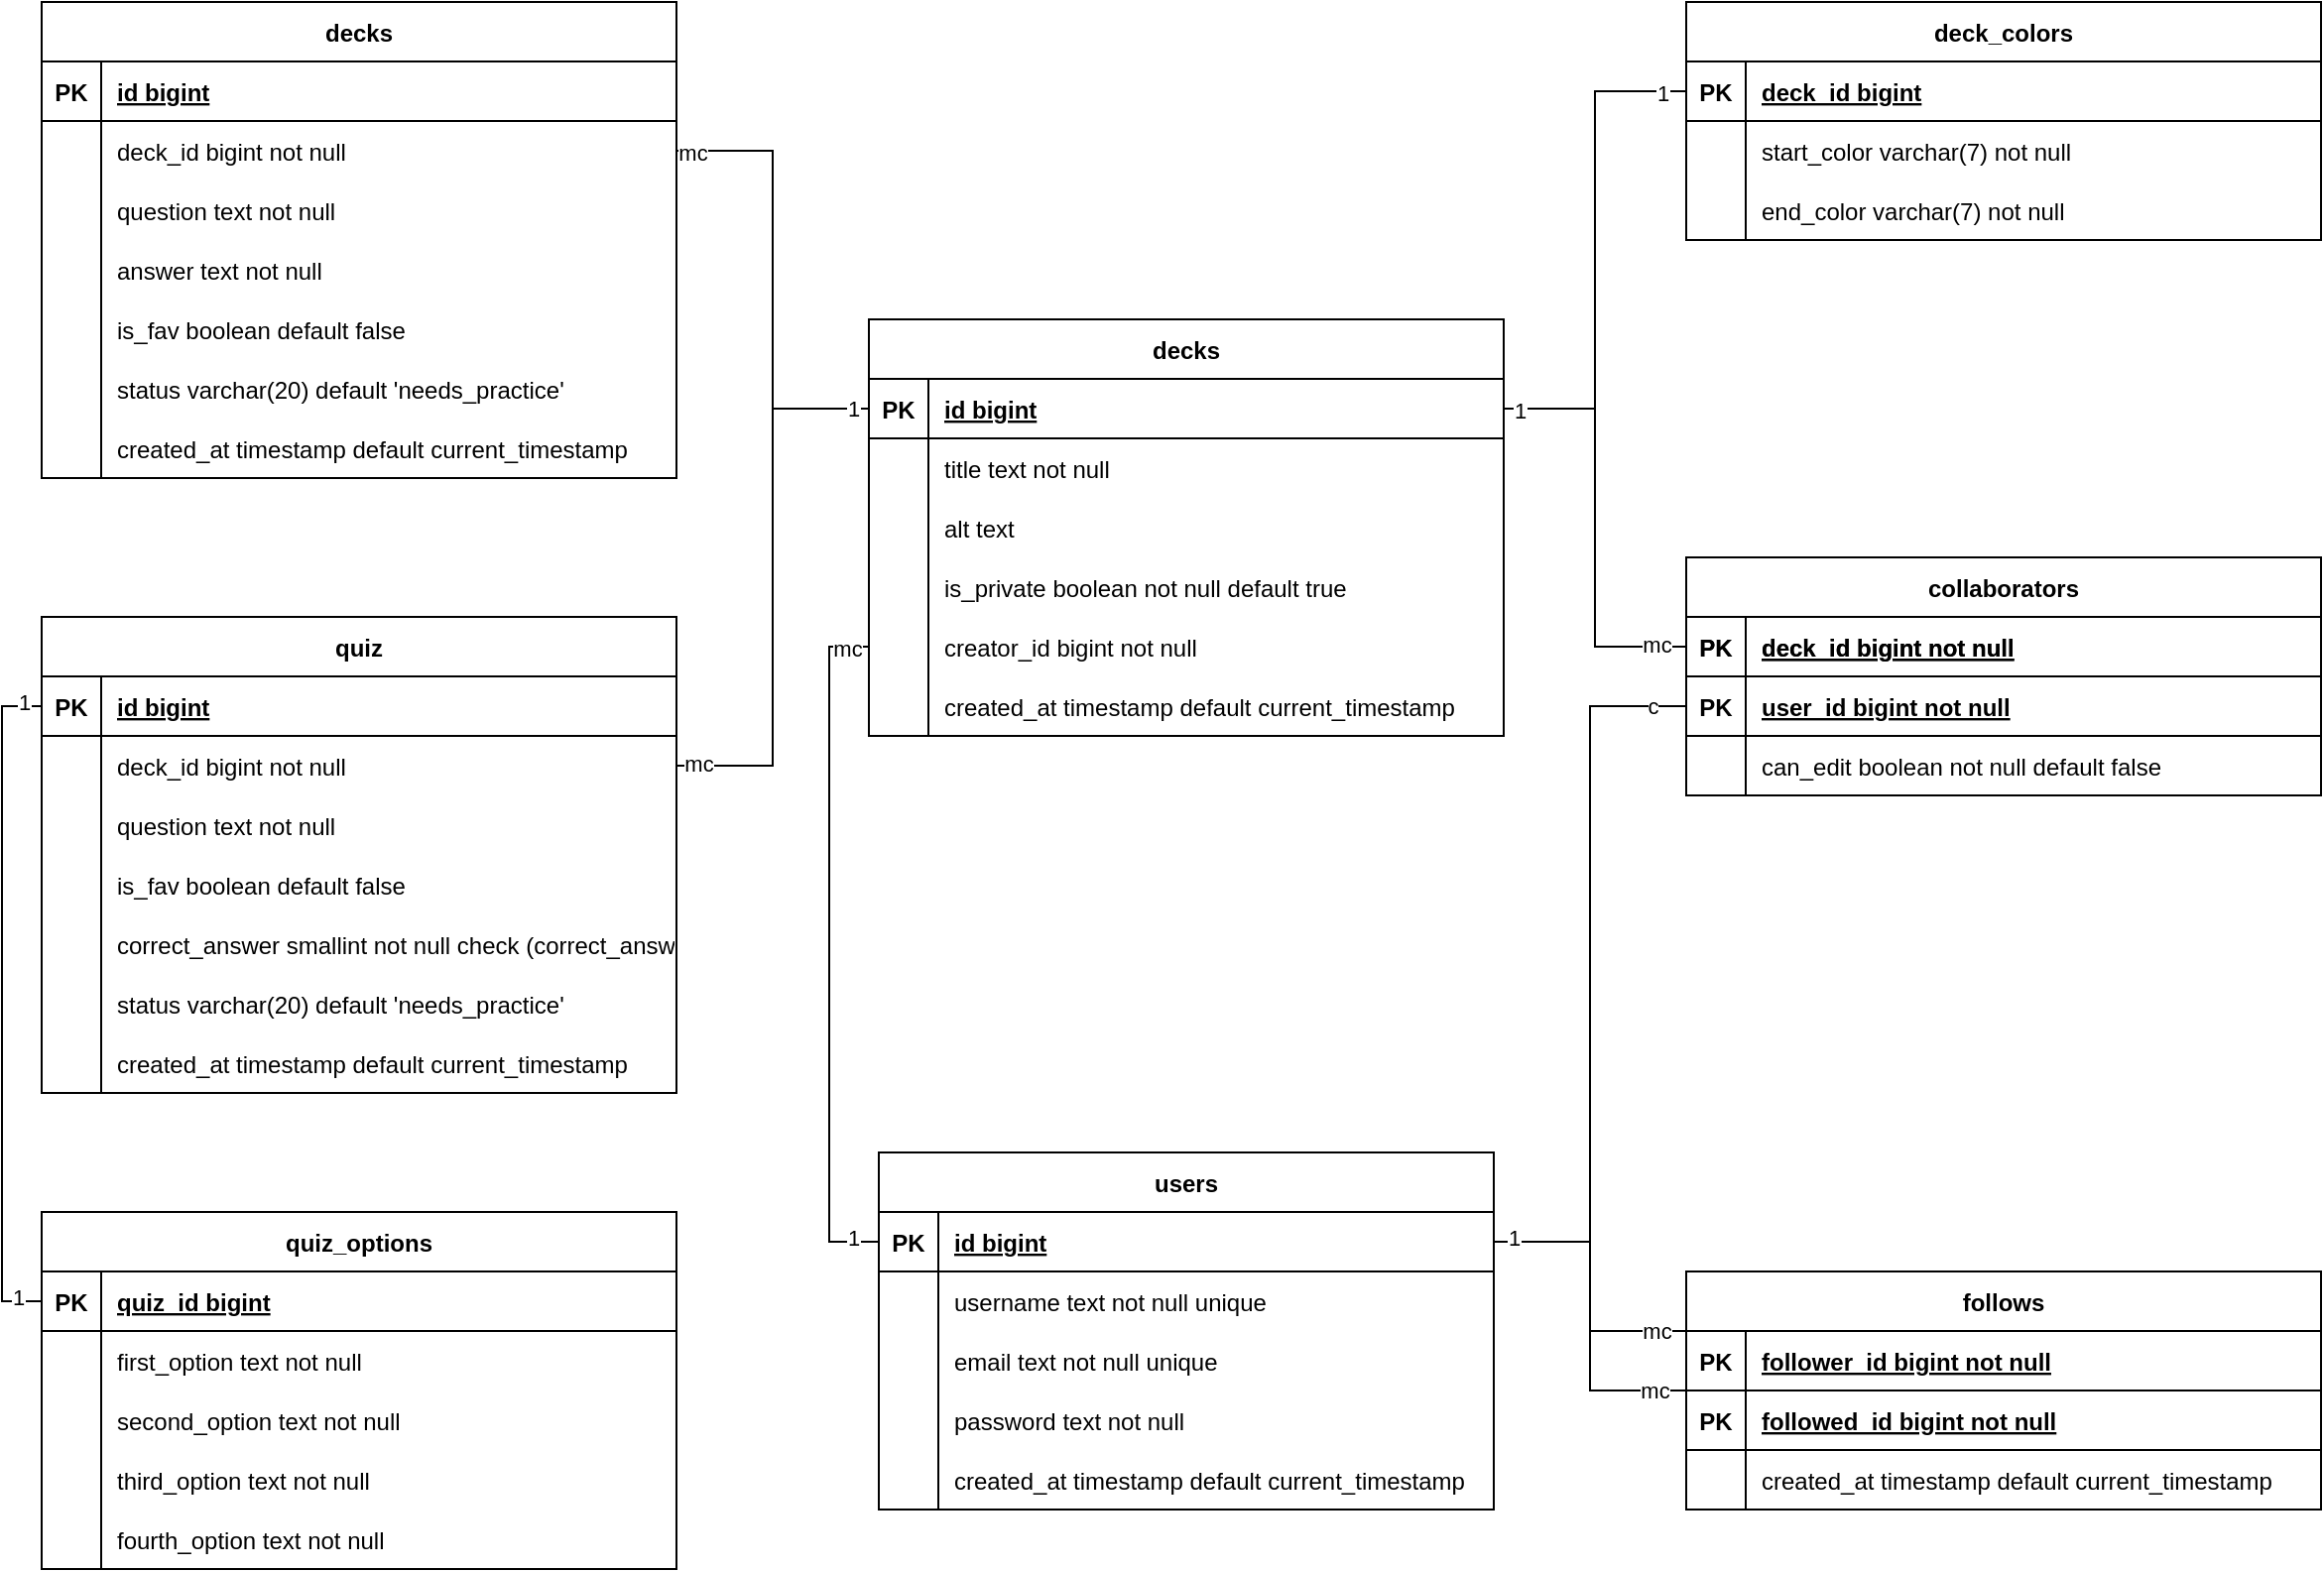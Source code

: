 <mxfile version="27.0.9">
  <diagram id="R2lEEEUBdFMjLlhIrx00" name="Page-1">
    <mxGraphModel dx="4135" dy="421" grid="1" gridSize="10" guides="1" tooltips="1" connect="1" arrows="1" fold="1" page="1" pageScale="1" pageWidth="1169" pageHeight="827" background="none" math="0" shadow="0" extFonts="Permanent Marker^https://fonts.googleapis.com/css?family=Permanent+Marker">
      <root>
        <mxCell id="0" />
        <mxCell id="1" parent="0" />
        <mxCell id="KKKdh-xYeHhf6SPMGLXm-202" value="users" style="shape=table;startSize=30;container=1;collapsible=1;childLayout=tableLayout;fixedRows=1;rowLines=0;fontStyle=1;align=center;resizeLast=1;" vertex="1" parent="1">
          <mxGeometry x="-3065" y="580" width="310" height="180" as="geometry" />
        </mxCell>
        <mxCell id="KKKdh-xYeHhf6SPMGLXm-203" value="" style="shape=tableRow;horizontal=0;startSize=0;swimlaneHead=0;swimlaneBody=0;fillColor=none;collapsible=0;dropTarget=0;points=[[0,0.5],[1,0.5]];portConstraint=eastwest;strokeColor=inherit;top=0;left=0;right=0;bottom=1;" vertex="1" parent="KKKdh-xYeHhf6SPMGLXm-202">
          <mxGeometry y="30" width="310" height="30" as="geometry" />
        </mxCell>
        <mxCell id="KKKdh-xYeHhf6SPMGLXm-204" value="PK" style="shape=partialRectangle;overflow=hidden;connectable=0;fillColor=none;strokeColor=inherit;top=0;left=0;bottom=0;right=0;fontStyle=1;" vertex="1" parent="KKKdh-xYeHhf6SPMGLXm-203">
          <mxGeometry width="30" height="30" as="geometry">
            <mxRectangle width="30" height="30" as="alternateBounds" />
          </mxGeometry>
        </mxCell>
        <mxCell id="KKKdh-xYeHhf6SPMGLXm-205" value="id bigint " style="shape=partialRectangle;overflow=hidden;connectable=0;fillColor=none;align=left;strokeColor=inherit;top=0;left=0;bottom=0;right=0;spacingLeft=6;fontStyle=5;" vertex="1" parent="KKKdh-xYeHhf6SPMGLXm-203">
          <mxGeometry x="30" width="280" height="30" as="geometry">
            <mxRectangle width="280" height="30" as="alternateBounds" />
          </mxGeometry>
        </mxCell>
        <mxCell id="KKKdh-xYeHhf6SPMGLXm-206" value="" style="shape=tableRow;horizontal=0;startSize=0;swimlaneHead=0;swimlaneBody=0;fillColor=none;collapsible=0;dropTarget=0;points=[[0,0.5],[1,0.5]];portConstraint=eastwest;strokeColor=inherit;top=0;left=0;right=0;bottom=0;" vertex="1" parent="KKKdh-xYeHhf6SPMGLXm-202">
          <mxGeometry y="60" width="310" height="30" as="geometry" />
        </mxCell>
        <mxCell id="KKKdh-xYeHhf6SPMGLXm-207" value="" style="shape=partialRectangle;overflow=hidden;connectable=0;fillColor=none;strokeColor=inherit;top=0;left=0;bottom=0;right=0;" vertex="1" parent="KKKdh-xYeHhf6SPMGLXm-206">
          <mxGeometry width="30" height="30" as="geometry">
            <mxRectangle width="30" height="30" as="alternateBounds" />
          </mxGeometry>
        </mxCell>
        <mxCell id="KKKdh-xYeHhf6SPMGLXm-208" value="username text not null unique" style="shape=partialRectangle;overflow=hidden;connectable=0;fillColor=none;align=left;strokeColor=inherit;top=0;left=0;bottom=0;right=0;spacingLeft=6;" vertex="1" parent="KKKdh-xYeHhf6SPMGLXm-206">
          <mxGeometry x="30" width="280" height="30" as="geometry">
            <mxRectangle width="280" height="30" as="alternateBounds" />
          </mxGeometry>
        </mxCell>
        <mxCell id="KKKdh-xYeHhf6SPMGLXm-209" value="" style="shape=tableRow;horizontal=0;startSize=0;swimlaneHead=0;swimlaneBody=0;fillColor=none;collapsible=0;dropTarget=0;points=[[0,0.5],[1,0.5]];portConstraint=eastwest;strokeColor=inherit;top=0;left=0;right=0;bottom=0;" vertex="1" parent="KKKdh-xYeHhf6SPMGLXm-202">
          <mxGeometry y="90" width="310" height="30" as="geometry" />
        </mxCell>
        <mxCell id="KKKdh-xYeHhf6SPMGLXm-210" value="" style="shape=partialRectangle;overflow=hidden;connectable=0;fillColor=none;strokeColor=inherit;top=0;left=0;bottom=0;right=0;" vertex="1" parent="KKKdh-xYeHhf6SPMGLXm-209">
          <mxGeometry width="30" height="30" as="geometry">
            <mxRectangle width="30" height="30" as="alternateBounds" />
          </mxGeometry>
        </mxCell>
        <mxCell id="KKKdh-xYeHhf6SPMGLXm-211" value="email text not null unique" style="shape=partialRectangle;overflow=hidden;connectable=0;fillColor=none;align=left;strokeColor=inherit;top=0;left=0;bottom=0;right=0;spacingLeft=6;" vertex="1" parent="KKKdh-xYeHhf6SPMGLXm-209">
          <mxGeometry x="30" width="280" height="30" as="geometry">
            <mxRectangle width="280" height="30" as="alternateBounds" />
          </mxGeometry>
        </mxCell>
        <mxCell id="KKKdh-xYeHhf6SPMGLXm-212" value="" style="shape=tableRow;horizontal=0;startSize=0;swimlaneHead=0;swimlaneBody=0;fillColor=none;collapsible=0;dropTarget=0;points=[[0,0.5],[1,0.5]];portConstraint=eastwest;strokeColor=inherit;top=0;left=0;right=0;bottom=0;" vertex="1" parent="KKKdh-xYeHhf6SPMGLXm-202">
          <mxGeometry y="120" width="310" height="30" as="geometry" />
        </mxCell>
        <mxCell id="KKKdh-xYeHhf6SPMGLXm-213" value="" style="shape=partialRectangle;overflow=hidden;connectable=0;fillColor=none;strokeColor=inherit;top=0;left=0;bottom=0;right=0;" vertex="1" parent="KKKdh-xYeHhf6SPMGLXm-212">
          <mxGeometry width="30" height="30" as="geometry">
            <mxRectangle width="30" height="30" as="alternateBounds" />
          </mxGeometry>
        </mxCell>
        <mxCell id="KKKdh-xYeHhf6SPMGLXm-214" value="password text not null" style="shape=partialRectangle;overflow=hidden;connectable=0;fillColor=none;align=left;strokeColor=inherit;top=0;left=0;bottom=0;right=0;spacingLeft=6;" vertex="1" parent="KKKdh-xYeHhf6SPMGLXm-212">
          <mxGeometry x="30" width="280" height="30" as="geometry">
            <mxRectangle width="280" height="30" as="alternateBounds" />
          </mxGeometry>
        </mxCell>
        <mxCell id="KKKdh-xYeHhf6SPMGLXm-215" value="" style="shape=tableRow;horizontal=0;startSize=0;swimlaneHead=0;swimlaneBody=0;fillColor=none;collapsible=0;dropTarget=0;points=[[0,0.5],[1,0.5]];portConstraint=eastwest;strokeColor=inherit;top=0;left=0;right=0;bottom=0;" vertex="1" parent="KKKdh-xYeHhf6SPMGLXm-202">
          <mxGeometry y="150" width="310" height="30" as="geometry" />
        </mxCell>
        <mxCell id="KKKdh-xYeHhf6SPMGLXm-216" value="" style="shape=partialRectangle;overflow=hidden;connectable=0;fillColor=none;strokeColor=inherit;top=0;left=0;bottom=0;right=0;" vertex="1" parent="KKKdh-xYeHhf6SPMGLXm-215">
          <mxGeometry width="30" height="30" as="geometry">
            <mxRectangle width="30" height="30" as="alternateBounds" />
          </mxGeometry>
        </mxCell>
        <mxCell id="KKKdh-xYeHhf6SPMGLXm-217" value="created_at timestamp default current_timestamp" style="shape=partialRectangle;overflow=hidden;connectable=0;fillColor=none;align=left;strokeColor=inherit;top=0;left=0;bottom=0;right=0;spacingLeft=6;" vertex="1" parent="KKKdh-xYeHhf6SPMGLXm-215">
          <mxGeometry x="30" width="280" height="30" as="geometry">
            <mxRectangle width="280" height="30" as="alternateBounds" />
          </mxGeometry>
        </mxCell>
        <mxCell id="KKKdh-xYeHhf6SPMGLXm-410" style="edgeStyle=orthogonalEdgeStyle;rounded=0;orthogonalLoop=1;jettySize=auto;html=1;exitX=0;exitY=0.25;exitDx=0;exitDy=0;entryX=1;entryY=0.5;entryDx=0;entryDy=0;endArrow=none;startFill=0;" edge="1" parent="1" source="KKKdh-xYeHhf6SPMGLXm-218" target="KKKdh-xYeHhf6SPMGLXm-203">
          <mxGeometry relative="1" as="geometry" />
        </mxCell>
        <mxCell id="KKKdh-xYeHhf6SPMGLXm-419" value="mc" style="edgeLabel;html=1;align=center;verticalAlign=middle;resizable=0;points=[];" vertex="1" connectable="0" parent="KKKdh-xYeHhf6SPMGLXm-410">
          <mxGeometry x="-0.781" relative="1" as="geometry">
            <mxPoint as="offset" />
          </mxGeometry>
        </mxCell>
        <mxCell id="KKKdh-xYeHhf6SPMGLXm-411" style="edgeStyle=orthogonalEdgeStyle;rounded=0;orthogonalLoop=1;jettySize=auto;html=1;exitX=0;exitY=0.5;exitDx=0;exitDy=0;entryX=1;entryY=0.5;entryDx=0;entryDy=0;endArrow=none;startFill=0;" edge="1" parent="1" source="KKKdh-xYeHhf6SPMGLXm-218" target="KKKdh-xYeHhf6SPMGLXm-203">
          <mxGeometry relative="1" as="geometry" />
        </mxCell>
        <mxCell id="KKKdh-xYeHhf6SPMGLXm-420" value="mc" style="edgeLabel;html=1;align=center;verticalAlign=middle;resizable=0;points=[];" vertex="1" connectable="0" parent="KKKdh-xYeHhf6SPMGLXm-411">
          <mxGeometry x="-0.807" relative="1" as="geometry">
            <mxPoint as="offset" />
          </mxGeometry>
        </mxCell>
        <mxCell id="KKKdh-xYeHhf6SPMGLXm-218" value="follows" style="shape=table;startSize=30;container=1;collapsible=1;childLayout=tableLayout;fixedRows=1;rowLines=0;fontStyle=1;align=center;resizeLast=1;" vertex="1" parent="1">
          <mxGeometry x="-2658" y="640" width="320" height="120" as="geometry" />
        </mxCell>
        <mxCell id="KKKdh-xYeHhf6SPMGLXm-219" value="" style="shape=tableRow;horizontal=0;startSize=0;swimlaneHead=0;swimlaneBody=0;fillColor=none;collapsible=0;dropTarget=0;points=[[0,0.5],[1,0.5]];portConstraint=eastwest;strokeColor=inherit;top=0;left=0;right=0;bottom=0;" vertex="1" parent="KKKdh-xYeHhf6SPMGLXm-218">
          <mxGeometry y="30" width="320" height="30" as="geometry" />
        </mxCell>
        <mxCell id="KKKdh-xYeHhf6SPMGLXm-220" value="" style="shape=partialRectangle;overflow=hidden;connectable=0;fillColor=none;strokeColor=inherit;top=0;left=0;bottom=0;right=0;" vertex="1" parent="KKKdh-xYeHhf6SPMGLXm-219">
          <mxGeometry width="30" height="30" as="geometry">
            <mxRectangle width="30" height="30" as="alternateBounds" />
          </mxGeometry>
        </mxCell>
        <mxCell id="KKKdh-xYeHhf6SPMGLXm-221" value="" style="shape=partialRectangle;overflow=hidden;connectable=0;fillColor=none;align=left;strokeColor=inherit;top=0;left=0;bottom=0;right=0;spacingLeft=6;" vertex="1" parent="KKKdh-xYeHhf6SPMGLXm-219">
          <mxGeometry x="30" width="290" height="30" as="geometry">
            <mxRectangle width="290" height="30" as="alternateBounds" />
          </mxGeometry>
        </mxCell>
        <mxCell id="KKKdh-xYeHhf6SPMGLXm-222" value="" style="shape=tableRow;horizontal=0;startSize=0;swimlaneHead=0;swimlaneBody=0;fillColor=none;collapsible=0;dropTarget=0;points=[[0,0.5],[1,0.5]];portConstraint=eastwest;strokeColor=inherit;top=0;left=0;right=0;bottom=0;" vertex="1" parent="KKKdh-xYeHhf6SPMGLXm-218">
          <mxGeometry y="60" width="320" height="30" as="geometry" />
        </mxCell>
        <mxCell id="KKKdh-xYeHhf6SPMGLXm-223" value="" style="shape=partialRectangle;overflow=hidden;connectable=0;fillColor=none;strokeColor=inherit;top=0;left=0;bottom=0;right=0;" vertex="1" parent="KKKdh-xYeHhf6SPMGLXm-222">
          <mxGeometry width="30" height="30" as="geometry">
            <mxRectangle width="30" height="30" as="alternateBounds" />
          </mxGeometry>
        </mxCell>
        <mxCell id="KKKdh-xYeHhf6SPMGLXm-224" value="" style="shape=partialRectangle;overflow=hidden;connectable=0;fillColor=none;align=left;strokeColor=inherit;top=0;left=0;bottom=0;right=0;spacingLeft=6;" vertex="1" parent="KKKdh-xYeHhf6SPMGLXm-222">
          <mxGeometry x="30" width="290" height="30" as="geometry">
            <mxRectangle width="290" height="30" as="alternateBounds" />
          </mxGeometry>
        </mxCell>
        <mxCell id="KKKdh-xYeHhf6SPMGLXm-225" value="" style="shape=tableRow;horizontal=0;startSize=0;swimlaneHead=0;swimlaneBody=0;fillColor=none;collapsible=0;dropTarget=0;points=[[0,0.5],[1,0.5]];portConstraint=eastwest;strokeColor=inherit;top=0;left=0;right=0;bottom=0;" vertex="1" parent="KKKdh-xYeHhf6SPMGLXm-218">
          <mxGeometry y="90" width="320" height="30" as="geometry" />
        </mxCell>
        <mxCell id="KKKdh-xYeHhf6SPMGLXm-226" value="" style="shape=partialRectangle;overflow=hidden;connectable=0;fillColor=none;strokeColor=inherit;top=0;left=0;bottom=0;right=0;" vertex="1" parent="KKKdh-xYeHhf6SPMGLXm-225">
          <mxGeometry width="30" height="30" as="geometry">
            <mxRectangle width="30" height="30" as="alternateBounds" />
          </mxGeometry>
        </mxCell>
        <mxCell id="KKKdh-xYeHhf6SPMGLXm-227" value="created_at timestamp default current_timestamp" style="shape=partialRectangle;overflow=hidden;connectable=0;fillColor=none;align=left;strokeColor=inherit;top=0;left=0;bottom=0;right=0;spacingLeft=6;" vertex="1" parent="KKKdh-xYeHhf6SPMGLXm-225">
          <mxGeometry x="30" width="290" height="30" as="geometry">
            <mxRectangle width="290" height="30" as="alternateBounds" />
          </mxGeometry>
        </mxCell>
        <mxCell id="KKKdh-xYeHhf6SPMGLXm-234" value="decks" style="shape=table;startSize=30;container=1;collapsible=1;childLayout=tableLayout;fixedRows=1;rowLines=0;fontStyle=1;align=center;resizeLast=1;" vertex="1" parent="1">
          <mxGeometry x="-3070" y="160" width="320" height="210" as="geometry" />
        </mxCell>
        <mxCell id="KKKdh-xYeHhf6SPMGLXm-235" value="" style="shape=tableRow;horizontal=0;startSize=0;swimlaneHead=0;swimlaneBody=0;fillColor=none;collapsible=0;dropTarget=0;points=[[0,0.5],[1,0.5]];portConstraint=eastwest;strokeColor=inherit;top=0;left=0;right=0;bottom=1;" vertex="1" parent="KKKdh-xYeHhf6SPMGLXm-234">
          <mxGeometry y="30" width="320" height="30" as="geometry" />
        </mxCell>
        <mxCell id="KKKdh-xYeHhf6SPMGLXm-236" value="PK" style="shape=partialRectangle;overflow=hidden;connectable=0;fillColor=none;strokeColor=inherit;top=0;left=0;bottom=0;right=0;fontStyle=1;" vertex="1" parent="KKKdh-xYeHhf6SPMGLXm-235">
          <mxGeometry width="30" height="30" as="geometry">
            <mxRectangle width="30" height="30" as="alternateBounds" />
          </mxGeometry>
        </mxCell>
        <mxCell id="KKKdh-xYeHhf6SPMGLXm-237" value="id bigint " style="shape=partialRectangle;overflow=hidden;connectable=0;fillColor=none;align=left;strokeColor=inherit;top=0;left=0;bottom=0;right=0;spacingLeft=6;fontStyle=5;" vertex="1" parent="KKKdh-xYeHhf6SPMGLXm-235">
          <mxGeometry x="30" width="290" height="30" as="geometry">
            <mxRectangle width="290" height="30" as="alternateBounds" />
          </mxGeometry>
        </mxCell>
        <mxCell id="KKKdh-xYeHhf6SPMGLXm-238" value="" style="shape=tableRow;horizontal=0;startSize=0;swimlaneHead=0;swimlaneBody=0;fillColor=none;collapsible=0;dropTarget=0;points=[[0,0.5],[1,0.5]];portConstraint=eastwest;strokeColor=inherit;top=0;left=0;right=0;bottom=0;" vertex="1" parent="KKKdh-xYeHhf6SPMGLXm-234">
          <mxGeometry y="60" width="320" height="30" as="geometry" />
        </mxCell>
        <mxCell id="KKKdh-xYeHhf6SPMGLXm-239" value="" style="shape=partialRectangle;overflow=hidden;connectable=0;fillColor=none;strokeColor=inherit;top=0;left=0;bottom=0;right=0;" vertex="1" parent="KKKdh-xYeHhf6SPMGLXm-238">
          <mxGeometry width="30" height="30" as="geometry">
            <mxRectangle width="30" height="30" as="alternateBounds" />
          </mxGeometry>
        </mxCell>
        <mxCell id="KKKdh-xYeHhf6SPMGLXm-240" value="title text not null" style="shape=partialRectangle;overflow=hidden;connectable=0;fillColor=none;align=left;strokeColor=inherit;top=0;left=0;bottom=0;right=0;spacingLeft=6;" vertex="1" parent="KKKdh-xYeHhf6SPMGLXm-238">
          <mxGeometry x="30" width="290" height="30" as="geometry">
            <mxRectangle width="290" height="30" as="alternateBounds" />
          </mxGeometry>
        </mxCell>
        <mxCell id="KKKdh-xYeHhf6SPMGLXm-241" value="" style="shape=tableRow;horizontal=0;startSize=0;swimlaneHead=0;swimlaneBody=0;fillColor=none;collapsible=0;dropTarget=0;points=[[0,0.5],[1,0.5]];portConstraint=eastwest;strokeColor=inherit;top=0;left=0;right=0;bottom=0;" vertex="1" parent="KKKdh-xYeHhf6SPMGLXm-234">
          <mxGeometry y="90" width="320" height="30" as="geometry" />
        </mxCell>
        <mxCell id="KKKdh-xYeHhf6SPMGLXm-242" value="" style="shape=partialRectangle;overflow=hidden;connectable=0;fillColor=none;strokeColor=inherit;top=0;left=0;bottom=0;right=0;" vertex="1" parent="KKKdh-xYeHhf6SPMGLXm-241">
          <mxGeometry width="30" height="30" as="geometry">
            <mxRectangle width="30" height="30" as="alternateBounds" />
          </mxGeometry>
        </mxCell>
        <mxCell id="KKKdh-xYeHhf6SPMGLXm-243" value="alt text" style="shape=partialRectangle;overflow=hidden;connectable=0;fillColor=none;align=left;strokeColor=inherit;top=0;left=0;bottom=0;right=0;spacingLeft=6;" vertex="1" parent="KKKdh-xYeHhf6SPMGLXm-241">
          <mxGeometry x="30" width="290" height="30" as="geometry">
            <mxRectangle width="290" height="30" as="alternateBounds" />
          </mxGeometry>
        </mxCell>
        <mxCell id="KKKdh-xYeHhf6SPMGLXm-247" value="" style="shape=tableRow;horizontal=0;startSize=0;swimlaneHead=0;swimlaneBody=0;fillColor=none;collapsible=0;dropTarget=0;points=[[0,0.5],[1,0.5]];portConstraint=eastwest;strokeColor=inherit;top=0;left=0;right=0;bottom=0;" vertex="1" parent="KKKdh-xYeHhf6SPMGLXm-234">
          <mxGeometry y="120" width="320" height="30" as="geometry" />
        </mxCell>
        <mxCell id="KKKdh-xYeHhf6SPMGLXm-248" value="" style="shape=partialRectangle;overflow=hidden;connectable=0;fillColor=none;strokeColor=inherit;top=0;left=0;bottom=0;right=0;" vertex="1" parent="KKKdh-xYeHhf6SPMGLXm-247">
          <mxGeometry width="30" height="30" as="geometry">
            <mxRectangle width="30" height="30" as="alternateBounds" />
          </mxGeometry>
        </mxCell>
        <mxCell id="KKKdh-xYeHhf6SPMGLXm-249" value="is_private boolean not null default true" style="shape=partialRectangle;overflow=hidden;connectable=0;fillColor=none;align=left;strokeColor=inherit;top=0;left=0;bottom=0;right=0;spacingLeft=6;" vertex="1" parent="KKKdh-xYeHhf6SPMGLXm-247">
          <mxGeometry x="30" width="290" height="30" as="geometry">
            <mxRectangle width="290" height="30" as="alternateBounds" />
          </mxGeometry>
        </mxCell>
        <mxCell id="KKKdh-xYeHhf6SPMGLXm-250" value="" style="shape=tableRow;horizontal=0;startSize=0;swimlaneHead=0;swimlaneBody=0;fillColor=none;collapsible=0;dropTarget=0;points=[[0,0.5],[1,0.5]];portConstraint=eastwest;strokeColor=inherit;top=0;left=0;right=0;bottom=0;" vertex="1" parent="KKKdh-xYeHhf6SPMGLXm-234">
          <mxGeometry y="150" width="320" height="30" as="geometry" />
        </mxCell>
        <mxCell id="KKKdh-xYeHhf6SPMGLXm-251" value="" style="shape=partialRectangle;overflow=hidden;connectable=0;fillColor=none;strokeColor=inherit;top=0;left=0;bottom=0;right=0;" vertex="1" parent="KKKdh-xYeHhf6SPMGLXm-250">
          <mxGeometry width="30" height="30" as="geometry">
            <mxRectangle width="30" height="30" as="alternateBounds" />
          </mxGeometry>
        </mxCell>
        <mxCell id="KKKdh-xYeHhf6SPMGLXm-252" value="creator_id bigint not null" style="shape=partialRectangle;overflow=hidden;connectable=0;fillColor=none;align=left;strokeColor=inherit;top=0;left=0;bottom=0;right=0;spacingLeft=6;" vertex="1" parent="KKKdh-xYeHhf6SPMGLXm-250">
          <mxGeometry x="30" width="290" height="30" as="geometry">
            <mxRectangle width="290" height="30" as="alternateBounds" />
          </mxGeometry>
        </mxCell>
        <mxCell id="KKKdh-xYeHhf6SPMGLXm-253" value="" style="shape=tableRow;horizontal=0;startSize=0;swimlaneHead=0;swimlaneBody=0;fillColor=none;collapsible=0;dropTarget=0;points=[[0,0.5],[1,0.5]];portConstraint=eastwest;strokeColor=inherit;top=0;left=0;right=0;bottom=0;" vertex="1" parent="KKKdh-xYeHhf6SPMGLXm-234">
          <mxGeometry y="180" width="320" height="30" as="geometry" />
        </mxCell>
        <mxCell id="KKKdh-xYeHhf6SPMGLXm-254" value="" style="shape=partialRectangle;overflow=hidden;connectable=0;fillColor=none;strokeColor=inherit;top=0;left=0;bottom=0;right=0;" vertex="1" parent="KKKdh-xYeHhf6SPMGLXm-253">
          <mxGeometry width="30" height="30" as="geometry">
            <mxRectangle width="30" height="30" as="alternateBounds" />
          </mxGeometry>
        </mxCell>
        <mxCell id="KKKdh-xYeHhf6SPMGLXm-255" value="created_at timestamp default current_timestamp" style="shape=partialRectangle;overflow=hidden;connectable=0;fillColor=none;align=left;strokeColor=inherit;top=0;left=0;bottom=0;right=0;spacingLeft=6;" vertex="1" parent="KKKdh-xYeHhf6SPMGLXm-253">
          <mxGeometry x="30" width="290" height="30" as="geometry">
            <mxRectangle width="290" height="30" as="alternateBounds" />
          </mxGeometry>
        </mxCell>
        <mxCell id="KKKdh-xYeHhf6SPMGLXm-259" value="collaborators" style="shape=table;startSize=30;container=1;collapsible=1;childLayout=tableLayout;fixedRows=1;rowLines=0;fontStyle=1;align=center;resizeLast=1;" vertex="1" parent="1">
          <mxGeometry x="-2658" y="280" width="320" height="120" as="geometry" />
        </mxCell>
        <mxCell id="KKKdh-xYeHhf6SPMGLXm-260" value="" style="shape=tableRow;horizontal=0;startSize=0;swimlaneHead=0;swimlaneBody=0;fillColor=none;collapsible=0;dropTarget=0;points=[[0,0.5],[1,0.5]];portConstraint=eastwest;strokeColor=inherit;top=0;left=0;right=0;bottom=1;" vertex="1" parent="KKKdh-xYeHhf6SPMGLXm-259">
          <mxGeometry y="30" width="320" height="30" as="geometry" />
        </mxCell>
        <mxCell id="KKKdh-xYeHhf6SPMGLXm-261" value="PK" style="shape=partialRectangle;overflow=hidden;connectable=0;fillColor=none;strokeColor=inherit;top=0;left=0;bottom=0;right=0;fontStyle=1;" vertex="1" parent="KKKdh-xYeHhf6SPMGLXm-260">
          <mxGeometry width="30" height="30" as="geometry">
            <mxRectangle width="30" height="30" as="alternateBounds" />
          </mxGeometry>
        </mxCell>
        <mxCell id="KKKdh-xYeHhf6SPMGLXm-262" value="deck_id bigint not null" style="shape=partialRectangle;overflow=hidden;connectable=0;fillColor=none;align=left;strokeColor=inherit;top=0;left=0;bottom=0;right=0;spacingLeft=6;fontStyle=5;" vertex="1" parent="KKKdh-xYeHhf6SPMGLXm-260">
          <mxGeometry x="30" width="290" height="30" as="geometry">
            <mxRectangle width="290" height="30" as="alternateBounds" />
          </mxGeometry>
        </mxCell>
        <mxCell id="KKKdh-xYeHhf6SPMGLXm-263" value="" style="shape=tableRow;horizontal=0;startSize=0;swimlaneHead=0;swimlaneBody=0;fillColor=none;collapsible=0;dropTarget=0;points=[[0,0.5],[1,0.5]];portConstraint=eastwest;strokeColor=inherit;top=0;left=0;right=0;bottom=0;" vertex="1" parent="KKKdh-xYeHhf6SPMGLXm-259">
          <mxGeometry y="60" width="320" height="30" as="geometry" />
        </mxCell>
        <mxCell id="KKKdh-xYeHhf6SPMGLXm-264" value="" style="shape=partialRectangle;overflow=hidden;connectable=0;fillColor=none;strokeColor=inherit;top=0;left=0;bottom=0;right=0;" vertex="1" parent="KKKdh-xYeHhf6SPMGLXm-263">
          <mxGeometry width="30" height="30" as="geometry">
            <mxRectangle width="30" height="30" as="alternateBounds" />
          </mxGeometry>
        </mxCell>
        <mxCell id="KKKdh-xYeHhf6SPMGLXm-265" value="" style="shape=partialRectangle;overflow=hidden;connectable=0;fillColor=none;align=left;strokeColor=inherit;top=0;left=0;bottom=0;right=0;spacingLeft=6;" vertex="1" parent="KKKdh-xYeHhf6SPMGLXm-263">
          <mxGeometry x="30" width="290" height="30" as="geometry">
            <mxRectangle width="290" height="30" as="alternateBounds" />
          </mxGeometry>
        </mxCell>
        <mxCell id="KKKdh-xYeHhf6SPMGLXm-266" value="" style="shape=tableRow;horizontal=0;startSize=0;swimlaneHead=0;swimlaneBody=0;fillColor=none;collapsible=0;dropTarget=0;points=[[0,0.5],[1,0.5]];portConstraint=eastwest;strokeColor=inherit;top=0;left=0;right=0;bottom=0;" vertex="1" parent="KKKdh-xYeHhf6SPMGLXm-259">
          <mxGeometry y="90" width="320" height="30" as="geometry" />
        </mxCell>
        <mxCell id="KKKdh-xYeHhf6SPMGLXm-267" value="" style="shape=partialRectangle;overflow=hidden;connectable=0;fillColor=none;strokeColor=inherit;top=0;left=0;bottom=0;right=0;" vertex="1" parent="KKKdh-xYeHhf6SPMGLXm-266">
          <mxGeometry width="30" height="30" as="geometry">
            <mxRectangle width="30" height="30" as="alternateBounds" />
          </mxGeometry>
        </mxCell>
        <mxCell id="KKKdh-xYeHhf6SPMGLXm-268" value="can_edit boolean not null default false" style="shape=partialRectangle;overflow=hidden;connectable=0;fillColor=none;align=left;strokeColor=inherit;top=0;left=0;bottom=0;right=0;spacingLeft=6;" vertex="1" parent="KKKdh-xYeHhf6SPMGLXm-266">
          <mxGeometry x="30" width="290" height="30" as="geometry">
            <mxRectangle width="290" height="30" as="alternateBounds" />
          </mxGeometry>
        </mxCell>
        <mxCell id="KKKdh-xYeHhf6SPMGLXm-275" value="deck_colors" style="shape=table;startSize=30;container=1;collapsible=1;childLayout=tableLayout;fixedRows=1;rowLines=0;fontStyle=1;align=center;resizeLast=1;" vertex="1" parent="1">
          <mxGeometry x="-2658" width="320" height="120" as="geometry" />
        </mxCell>
        <mxCell id="KKKdh-xYeHhf6SPMGLXm-276" value="" style="shape=tableRow;horizontal=0;startSize=0;swimlaneHead=0;swimlaneBody=0;fillColor=none;collapsible=0;dropTarget=0;points=[[0,0.5],[1,0.5]];portConstraint=eastwest;strokeColor=inherit;top=0;left=0;right=0;bottom=1;" vertex="1" parent="KKKdh-xYeHhf6SPMGLXm-275">
          <mxGeometry y="30" width="320" height="30" as="geometry" />
        </mxCell>
        <mxCell id="KKKdh-xYeHhf6SPMGLXm-277" value="PK" style="shape=partialRectangle;overflow=hidden;connectable=0;fillColor=none;strokeColor=inherit;top=0;left=0;bottom=0;right=0;fontStyle=1;" vertex="1" parent="KKKdh-xYeHhf6SPMGLXm-276">
          <mxGeometry width="30" height="30" as="geometry">
            <mxRectangle width="30" height="30" as="alternateBounds" />
          </mxGeometry>
        </mxCell>
        <mxCell id="KKKdh-xYeHhf6SPMGLXm-278" value="deck_id bigint " style="shape=partialRectangle;overflow=hidden;connectable=0;fillColor=none;align=left;strokeColor=inherit;top=0;left=0;bottom=0;right=0;spacingLeft=6;fontStyle=5;" vertex="1" parent="KKKdh-xYeHhf6SPMGLXm-276">
          <mxGeometry x="30" width="290" height="30" as="geometry">
            <mxRectangle width="290" height="30" as="alternateBounds" />
          </mxGeometry>
        </mxCell>
        <mxCell id="KKKdh-xYeHhf6SPMGLXm-279" value="" style="shape=tableRow;horizontal=0;startSize=0;swimlaneHead=0;swimlaneBody=0;fillColor=none;collapsible=0;dropTarget=0;points=[[0,0.5],[1,0.5]];portConstraint=eastwest;strokeColor=inherit;top=0;left=0;right=0;bottom=0;" vertex="1" parent="KKKdh-xYeHhf6SPMGLXm-275">
          <mxGeometry y="60" width="320" height="30" as="geometry" />
        </mxCell>
        <mxCell id="KKKdh-xYeHhf6SPMGLXm-280" value="" style="shape=partialRectangle;overflow=hidden;connectable=0;fillColor=none;strokeColor=inherit;top=0;left=0;bottom=0;right=0;" vertex="1" parent="KKKdh-xYeHhf6SPMGLXm-279">
          <mxGeometry width="30" height="30" as="geometry">
            <mxRectangle width="30" height="30" as="alternateBounds" />
          </mxGeometry>
        </mxCell>
        <mxCell id="KKKdh-xYeHhf6SPMGLXm-281" value="start_color varchar(7) not null" style="shape=partialRectangle;overflow=hidden;connectable=0;fillColor=none;align=left;strokeColor=inherit;top=0;left=0;bottom=0;right=0;spacingLeft=6;" vertex="1" parent="KKKdh-xYeHhf6SPMGLXm-279">
          <mxGeometry x="30" width="290" height="30" as="geometry">
            <mxRectangle width="290" height="30" as="alternateBounds" />
          </mxGeometry>
        </mxCell>
        <mxCell id="KKKdh-xYeHhf6SPMGLXm-282" value="" style="shape=tableRow;horizontal=0;startSize=0;swimlaneHead=0;swimlaneBody=0;fillColor=none;collapsible=0;dropTarget=0;points=[[0,0.5],[1,0.5]];portConstraint=eastwest;strokeColor=inherit;top=0;left=0;right=0;bottom=0;" vertex="1" parent="KKKdh-xYeHhf6SPMGLXm-275">
          <mxGeometry y="90" width="320" height="30" as="geometry" />
        </mxCell>
        <mxCell id="KKKdh-xYeHhf6SPMGLXm-283" value="" style="shape=partialRectangle;overflow=hidden;connectable=0;fillColor=none;strokeColor=inherit;top=0;left=0;bottom=0;right=0;" vertex="1" parent="KKKdh-xYeHhf6SPMGLXm-282">
          <mxGeometry width="30" height="30" as="geometry">
            <mxRectangle width="30" height="30" as="alternateBounds" />
          </mxGeometry>
        </mxCell>
        <mxCell id="KKKdh-xYeHhf6SPMGLXm-284" value="end_color varchar(7) not null" style="shape=partialRectangle;overflow=hidden;connectable=0;fillColor=none;align=left;strokeColor=inherit;top=0;left=0;bottom=0;right=0;spacingLeft=6;" vertex="1" parent="KKKdh-xYeHhf6SPMGLXm-282">
          <mxGeometry x="30" width="290" height="30" as="geometry">
            <mxRectangle width="290" height="30" as="alternateBounds" />
          </mxGeometry>
        </mxCell>
        <mxCell id="KKKdh-xYeHhf6SPMGLXm-338" value="quiz_options" style="shape=table;startSize=30;container=1;collapsible=1;childLayout=tableLayout;fixedRows=1;rowLines=0;fontStyle=1;align=center;resizeLast=1;" vertex="1" parent="1">
          <mxGeometry x="-3487" y="610" width="320" height="180" as="geometry" />
        </mxCell>
        <mxCell id="KKKdh-xYeHhf6SPMGLXm-339" value="" style="shape=tableRow;horizontal=0;startSize=0;swimlaneHead=0;swimlaneBody=0;fillColor=none;collapsible=0;dropTarget=0;points=[[0,0.5],[1,0.5]];portConstraint=eastwest;strokeColor=inherit;top=0;left=0;right=0;bottom=1;" vertex="1" parent="KKKdh-xYeHhf6SPMGLXm-338">
          <mxGeometry y="30" width="320" height="30" as="geometry" />
        </mxCell>
        <mxCell id="KKKdh-xYeHhf6SPMGLXm-340" value="PK" style="shape=partialRectangle;overflow=hidden;connectable=0;fillColor=none;strokeColor=inherit;top=0;left=0;bottom=0;right=0;fontStyle=1;" vertex="1" parent="KKKdh-xYeHhf6SPMGLXm-339">
          <mxGeometry width="30" height="30" as="geometry">
            <mxRectangle width="30" height="30" as="alternateBounds" />
          </mxGeometry>
        </mxCell>
        <mxCell id="KKKdh-xYeHhf6SPMGLXm-341" value="quiz_id bigint " style="shape=partialRectangle;overflow=hidden;connectable=0;fillColor=none;align=left;strokeColor=inherit;top=0;left=0;bottom=0;right=0;spacingLeft=6;fontStyle=5;" vertex="1" parent="KKKdh-xYeHhf6SPMGLXm-339">
          <mxGeometry x="30" width="290" height="30" as="geometry">
            <mxRectangle width="290" height="30" as="alternateBounds" />
          </mxGeometry>
        </mxCell>
        <mxCell id="KKKdh-xYeHhf6SPMGLXm-342" value="" style="shape=tableRow;horizontal=0;startSize=0;swimlaneHead=0;swimlaneBody=0;fillColor=none;collapsible=0;dropTarget=0;points=[[0,0.5],[1,0.5]];portConstraint=eastwest;strokeColor=inherit;top=0;left=0;right=0;bottom=0;" vertex="1" parent="KKKdh-xYeHhf6SPMGLXm-338">
          <mxGeometry y="60" width="320" height="30" as="geometry" />
        </mxCell>
        <mxCell id="KKKdh-xYeHhf6SPMGLXm-343" value="" style="shape=partialRectangle;overflow=hidden;connectable=0;fillColor=none;strokeColor=inherit;top=0;left=0;bottom=0;right=0;" vertex="1" parent="KKKdh-xYeHhf6SPMGLXm-342">
          <mxGeometry width="30" height="30" as="geometry">
            <mxRectangle width="30" height="30" as="alternateBounds" />
          </mxGeometry>
        </mxCell>
        <mxCell id="KKKdh-xYeHhf6SPMGLXm-344" value="first_option text not null" style="shape=partialRectangle;overflow=hidden;connectable=0;fillColor=none;align=left;strokeColor=inherit;top=0;left=0;bottom=0;right=0;spacingLeft=6;" vertex="1" parent="KKKdh-xYeHhf6SPMGLXm-342">
          <mxGeometry x="30" width="290" height="30" as="geometry">
            <mxRectangle width="290" height="30" as="alternateBounds" />
          </mxGeometry>
        </mxCell>
        <mxCell id="KKKdh-xYeHhf6SPMGLXm-345" value="" style="shape=tableRow;horizontal=0;startSize=0;swimlaneHead=0;swimlaneBody=0;fillColor=none;collapsible=0;dropTarget=0;points=[[0,0.5],[1,0.5]];portConstraint=eastwest;strokeColor=inherit;top=0;left=0;right=0;bottom=0;" vertex="1" parent="KKKdh-xYeHhf6SPMGLXm-338">
          <mxGeometry y="90" width="320" height="30" as="geometry" />
        </mxCell>
        <mxCell id="KKKdh-xYeHhf6SPMGLXm-346" value="" style="shape=partialRectangle;overflow=hidden;connectable=0;fillColor=none;strokeColor=inherit;top=0;left=0;bottom=0;right=0;" vertex="1" parent="KKKdh-xYeHhf6SPMGLXm-345">
          <mxGeometry width="30" height="30" as="geometry">
            <mxRectangle width="30" height="30" as="alternateBounds" />
          </mxGeometry>
        </mxCell>
        <mxCell id="KKKdh-xYeHhf6SPMGLXm-347" value="second_option text not null" style="shape=partialRectangle;overflow=hidden;connectable=0;fillColor=none;align=left;strokeColor=inherit;top=0;left=0;bottom=0;right=0;spacingLeft=6;" vertex="1" parent="KKKdh-xYeHhf6SPMGLXm-345">
          <mxGeometry x="30" width="290" height="30" as="geometry">
            <mxRectangle width="290" height="30" as="alternateBounds" />
          </mxGeometry>
        </mxCell>
        <mxCell id="KKKdh-xYeHhf6SPMGLXm-348" value="" style="shape=tableRow;horizontal=0;startSize=0;swimlaneHead=0;swimlaneBody=0;fillColor=none;collapsible=0;dropTarget=0;points=[[0,0.5],[1,0.5]];portConstraint=eastwest;strokeColor=inherit;top=0;left=0;right=0;bottom=0;" vertex="1" parent="KKKdh-xYeHhf6SPMGLXm-338">
          <mxGeometry y="120" width="320" height="30" as="geometry" />
        </mxCell>
        <mxCell id="KKKdh-xYeHhf6SPMGLXm-349" value="" style="shape=partialRectangle;overflow=hidden;connectable=0;fillColor=none;strokeColor=inherit;top=0;left=0;bottom=0;right=0;" vertex="1" parent="KKKdh-xYeHhf6SPMGLXm-348">
          <mxGeometry width="30" height="30" as="geometry">
            <mxRectangle width="30" height="30" as="alternateBounds" />
          </mxGeometry>
        </mxCell>
        <mxCell id="KKKdh-xYeHhf6SPMGLXm-350" value="third_option text not null" style="shape=partialRectangle;overflow=hidden;connectable=0;fillColor=none;align=left;strokeColor=inherit;top=0;left=0;bottom=0;right=0;spacingLeft=6;" vertex="1" parent="KKKdh-xYeHhf6SPMGLXm-348">
          <mxGeometry x="30" width="290" height="30" as="geometry">
            <mxRectangle width="290" height="30" as="alternateBounds" />
          </mxGeometry>
        </mxCell>
        <mxCell id="KKKdh-xYeHhf6SPMGLXm-351" value="" style="shape=tableRow;horizontal=0;startSize=0;swimlaneHead=0;swimlaneBody=0;fillColor=none;collapsible=0;dropTarget=0;points=[[0,0.5],[1,0.5]];portConstraint=eastwest;strokeColor=inherit;top=0;left=0;right=0;bottom=0;" vertex="1" parent="KKKdh-xYeHhf6SPMGLXm-338">
          <mxGeometry y="150" width="320" height="30" as="geometry" />
        </mxCell>
        <mxCell id="KKKdh-xYeHhf6SPMGLXm-352" value="" style="shape=partialRectangle;overflow=hidden;connectable=0;fillColor=none;strokeColor=inherit;top=0;left=0;bottom=0;right=0;" vertex="1" parent="KKKdh-xYeHhf6SPMGLXm-351">
          <mxGeometry width="30" height="30" as="geometry">
            <mxRectangle width="30" height="30" as="alternateBounds" />
          </mxGeometry>
        </mxCell>
        <mxCell id="KKKdh-xYeHhf6SPMGLXm-353" value="fourth_option text not null" style="shape=partialRectangle;overflow=hidden;connectable=0;fillColor=none;align=left;strokeColor=inherit;top=0;left=0;bottom=0;right=0;spacingLeft=6;" vertex="1" parent="KKKdh-xYeHhf6SPMGLXm-351">
          <mxGeometry x="30" width="290" height="30" as="geometry">
            <mxRectangle width="290" height="30" as="alternateBounds" />
          </mxGeometry>
        </mxCell>
        <mxCell id="KKKdh-xYeHhf6SPMGLXm-357" value="quiz" style="shape=table;startSize=30;container=1;collapsible=1;childLayout=tableLayout;fixedRows=1;rowLines=0;fontStyle=1;align=center;resizeLast=1;" vertex="1" parent="1">
          <mxGeometry x="-3487" y="310" width="320" height="240" as="geometry" />
        </mxCell>
        <mxCell id="KKKdh-xYeHhf6SPMGLXm-358" value="" style="shape=tableRow;horizontal=0;startSize=0;swimlaneHead=0;swimlaneBody=0;fillColor=none;collapsible=0;dropTarget=0;points=[[0,0.5],[1,0.5]];portConstraint=eastwest;strokeColor=inherit;top=0;left=0;right=0;bottom=1;" vertex="1" parent="KKKdh-xYeHhf6SPMGLXm-357">
          <mxGeometry y="30" width="320" height="30" as="geometry" />
        </mxCell>
        <mxCell id="KKKdh-xYeHhf6SPMGLXm-359" value="PK" style="shape=partialRectangle;overflow=hidden;connectable=0;fillColor=none;strokeColor=inherit;top=0;left=0;bottom=0;right=0;fontStyle=1;" vertex="1" parent="KKKdh-xYeHhf6SPMGLXm-358">
          <mxGeometry width="30" height="30" as="geometry">
            <mxRectangle width="30" height="30" as="alternateBounds" />
          </mxGeometry>
        </mxCell>
        <mxCell id="KKKdh-xYeHhf6SPMGLXm-360" value="id bigint" style="shape=partialRectangle;overflow=hidden;connectable=0;fillColor=none;align=left;strokeColor=inherit;top=0;left=0;bottom=0;right=0;spacingLeft=6;fontStyle=5;" vertex="1" parent="KKKdh-xYeHhf6SPMGLXm-358">
          <mxGeometry x="30" width="290" height="30" as="geometry">
            <mxRectangle width="290" height="30" as="alternateBounds" />
          </mxGeometry>
        </mxCell>
        <mxCell id="KKKdh-xYeHhf6SPMGLXm-361" value="" style="shape=tableRow;horizontal=0;startSize=0;swimlaneHead=0;swimlaneBody=0;fillColor=none;collapsible=0;dropTarget=0;points=[[0,0.5],[1,0.5]];portConstraint=eastwest;strokeColor=inherit;top=0;left=0;right=0;bottom=0;" vertex="1" parent="KKKdh-xYeHhf6SPMGLXm-357">
          <mxGeometry y="60" width="320" height="30" as="geometry" />
        </mxCell>
        <mxCell id="KKKdh-xYeHhf6SPMGLXm-362" value="" style="shape=partialRectangle;overflow=hidden;connectable=0;fillColor=none;strokeColor=inherit;top=0;left=0;bottom=0;right=0;" vertex="1" parent="KKKdh-xYeHhf6SPMGLXm-361">
          <mxGeometry width="30" height="30" as="geometry">
            <mxRectangle width="30" height="30" as="alternateBounds" />
          </mxGeometry>
        </mxCell>
        <mxCell id="KKKdh-xYeHhf6SPMGLXm-363" value="deck_id bigint not null" style="shape=partialRectangle;overflow=hidden;connectable=0;fillColor=none;align=left;strokeColor=inherit;top=0;left=0;bottom=0;right=0;spacingLeft=6;" vertex="1" parent="KKKdh-xYeHhf6SPMGLXm-361">
          <mxGeometry x="30" width="290" height="30" as="geometry">
            <mxRectangle width="290" height="30" as="alternateBounds" />
          </mxGeometry>
        </mxCell>
        <mxCell id="KKKdh-xYeHhf6SPMGLXm-364" value="" style="shape=tableRow;horizontal=0;startSize=0;swimlaneHead=0;swimlaneBody=0;fillColor=none;collapsible=0;dropTarget=0;points=[[0,0.5],[1,0.5]];portConstraint=eastwest;strokeColor=inherit;top=0;left=0;right=0;bottom=0;" vertex="1" parent="KKKdh-xYeHhf6SPMGLXm-357">
          <mxGeometry y="90" width="320" height="30" as="geometry" />
        </mxCell>
        <mxCell id="KKKdh-xYeHhf6SPMGLXm-365" value="" style="shape=partialRectangle;overflow=hidden;connectable=0;fillColor=none;strokeColor=inherit;top=0;left=0;bottom=0;right=0;" vertex="1" parent="KKKdh-xYeHhf6SPMGLXm-364">
          <mxGeometry width="30" height="30" as="geometry">
            <mxRectangle width="30" height="30" as="alternateBounds" />
          </mxGeometry>
        </mxCell>
        <mxCell id="KKKdh-xYeHhf6SPMGLXm-366" value="question text not null" style="shape=partialRectangle;overflow=hidden;connectable=0;fillColor=none;align=left;strokeColor=inherit;top=0;left=0;bottom=0;right=0;spacingLeft=6;" vertex="1" parent="KKKdh-xYeHhf6SPMGLXm-364">
          <mxGeometry x="30" width="290" height="30" as="geometry">
            <mxRectangle width="290" height="30" as="alternateBounds" />
          </mxGeometry>
        </mxCell>
        <mxCell id="KKKdh-xYeHhf6SPMGLXm-367" value="" style="shape=tableRow;horizontal=0;startSize=0;swimlaneHead=0;swimlaneBody=0;fillColor=none;collapsible=0;dropTarget=0;points=[[0,0.5],[1,0.5]];portConstraint=eastwest;strokeColor=inherit;top=0;left=0;right=0;bottom=0;" vertex="1" parent="KKKdh-xYeHhf6SPMGLXm-357">
          <mxGeometry y="120" width="320" height="30" as="geometry" />
        </mxCell>
        <mxCell id="KKKdh-xYeHhf6SPMGLXm-368" value="" style="shape=partialRectangle;overflow=hidden;connectable=0;fillColor=none;strokeColor=inherit;top=0;left=0;bottom=0;right=0;" vertex="1" parent="KKKdh-xYeHhf6SPMGLXm-367">
          <mxGeometry width="30" height="30" as="geometry">
            <mxRectangle width="30" height="30" as="alternateBounds" />
          </mxGeometry>
        </mxCell>
        <mxCell id="KKKdh-xYeHhf6SPMGLXm-369" value="is_fav boolean default false" style="shape=partialRectangle;overflow=hidden;connectable=0;fillColor=none;align=left;strokeColor=inherit;top=0;left=0;bottom=0;right=0;spacingLeft=6;" vertex="1" parent="KKKdh-xYeHhf6SPMGLXm-367">
          <mxGeometry x="30" width="290" height="30" as="geometry">
            <mxRectangle width="290" height="30" as="alternateBounds" />
          </mxGeometry>
        </mxCell>
        <mxCell id="KKKdh-xYeHhf6SPMGLXm-370" value="" style="shape=tableRow;horizontal=0;startSize=0;swimlaneHead=0;swimlaneBody=0;fillColor=none;collapsible=0;dropTarget=0;points=[[0,0.5],[1,0.5]];portConstraint=eastwest;strokeColor=inherit;top=0;left=0;right=0;bottom=0;" vertex="1" parent="KKKdh-xYeHhf6SPMGLXm-357">
          <mxGeometry y="150" width="320" height="30" as="geometry" />
        </mxCell>
        <mxCell id="KKKdh-xYeHhf6SPMGLXm-371" value="" style="shape=partialRectangle;overflow=hidden;connectable=0;fillColor=none;strokeColor=inherit;top=0;left=0;bottom=0;right=0;" vertex="1" parent="KKKdh-xYeHhf6SPMGLXm-370">
          <mxGeometry width="30" height="30" as="geometry">
            <mxRectangle width="30" height="30" as="alternateBounds" />
          </mxGeometry>
        </mxCell>
        <mxCell id="KKKdh-xYeHhf6SPMGLXm-372" value="correct_answer smallint not null check (correct_answer between 1 and 4)" style="shape=partialRectangle;overflow=hidden;connectable=0;fillColor=none;align=left;strokeColor=inherit;top=0;left=0;bottom=0;right=0;spacingLeft=6;" vertex="1" parent="KKKdh-xYeHhf6SPMGLXm-370">
          <mxGeometry x="30" width="290" height="30" as="geometry">
            <mxRectangle width="290" height="30" as="alternateBounds" />
          </mxGeometry>
        </mxCell>
        <mxCell id="KKKdh-xYeHhf6SPMGLXm-373" value="" style="shape=tableRow;horizontal=0;startSize=0;swimlaneHead=0;swimlaneBody=0;fillColor=none;collapsible=0;dropTarget=0;points=[[0,0.5],[1,0.5]];portConstraint=eastwest;strokeColor=inherit;top=0;left=0;right=0;bottom=0;" vertex="1" parent="KKKdh-xYeHhf6SPMGLXm-357">
          <mxGeometry y="180" width="320" height="30" as="geometry" />
        </mxCell>
        <mxCell id="KKKdh-xYeHhf6SPMGLXm-374" value="" style="shape=partialRectangle;overflow=hidden;connectable=0;fillColor=none;strokeColor=inherit;top=0;left=0;bottom=0;right=0;" vertex="1" parent="KKKdh-xYeHhf6SPMGLXm-373">
          <mxGeometry width="30" height="30" as="geometry">
            <mxRectangle width="30" height="30" as="alternateBounds" />
          </mxGeometry>
        </mxCell>
        <mxCell id="KKKdh-xYeHhf6SPMGLXm-375" value="status varchar(20) default &#39;needs_practice&#39;" style="shape=partialRectangle;overflow=hidden;connectable=0;fillColor=none;align=left;strokeColor=inherit;top=0;left=0;bottom=0;right=0;spacingLeft=6;" vertex="1" parent="KKKdh-xYeHhf6SPMGLXm-373">
          <mxGeometry x="30" width="290" height="30" as="geometry">
            <mxRectangle width="290" height="30" as="alternateBounds" />
          </mxGeometry>
        </mxCell>
        <mxCell id="KKKdh-xYeHhf6SPMGLXm-376" value="" style="shape=tableRow;horizontal=0;startSize=0;swimlaneHead=0;swimlaneBody=0;fillColor=none;collapsible=0;dropTarget=0;points=[[0,0.5],[1,0.5]];portConstraint=eastwest;strokeColor=inherit;top=0;left=0;right=0;bottom=0;" vertex="1" parent="KKKdh-xYeHhf6SPMGLXm-357">
          <mxGeometry y="210" width="320" height="30" as="geometry" />
        </mxCell>
        <mxCell id="KKKdh-xYeHhf6SPMGLXm-377" value="" style="shape=partialRectangle;overflow=hidden;connectable=0;fillColor=none;strokeColor=inherit;top=0;left=0;bottom=0;right=0;" vertex="1" parent="KKKdh-xYeHhf6SPMGLXm-376">
          <mxGeometry width="30" height="30" as="geometry">
            <mxRectangle width="30" height="30" as="alternateBounds" />
          </mxGeometry>
        </mxCell>
        <mxCell id="KKKdh-xYeHhf6SPMGLXm-378" value="created_at timestamp default current_timestamp" style="shape=partialRectangle;overflow=hidden;connectable=0;fillColor=none;align=left;strokeColor=inherit;top=0;left=0;bottom=0;right=0;spacingLeft=6;" vertex="1" parent="KKKdh-xYeHhf6SPMGLXm-376">
          <mxGeometry x="30" width="290" height="30" as="geometry">
            <mxRectangle width="290" height="30" as="alternateBounds" />
          </mxGeometry>
        </mxCell>
        <mxCell id="KKKdh-xYeHhf6SPMGLXm-382" value="decks" style="shape=table;startSize=30;container=1;collapsible=1;childLayout=tableLayout;fixedRows=1;rowLines=0;fontStyle=1;align=center;resizeLast=1;" vertex="1" parent="1">
          <mxGeometry x="-3487" width="320" height="240" as="geometry" />
        </mxCell>
        <mxCell id="KKKdh-xYeHhf6SPMGLXm-383" value="" style="shape=tableRow;horizontal=0;startSize=0;swimlaneHead=0;swimlaneBody=0;fillColor=none;collapsible=0;dropTarget=0;points=[[0,0.5],[1,0.5]];portConstraint=eastwest;strokeColor=inherit;top=0;left=0;right=0;bottom=1;" vertex="1" parent="KKKdh-xYeHhf6SPMGLXm-382">
          <mxGeometry y="30" width="320" height="30" as="geometry" />
        </mxCell>
        <mxCell id="KKKdh-xYeHhf6SPMGLXm-384" value="PK" style="shape=partialRectangle;overflow=hidden;connectable=0;fillColor=none;strokeColor=inherit;top=0;left=0;bottom=0;right=0;fontStyle=1;" vertex="1" parent="KKKdh-xYeHhf6SPMGLXm-383">
          <mxGeometry width="30" height="30" as="geometry">
            <mxRectangle width="30" height="30" as="alternateBounds" />
          </mxGeometry>
        </mxCell>
        <mxCell id="KKKdh-xYeHhf6SPMGLXm-385" value="id bigint " style="shape=partialRectangle;overflow=hidden;connectable=0;fillColor=none;align=left;strokeColor=inherit;top=0;left=0;bottom=0;right=0;spacingLeft=6;fontStyle=5;" vertex="1" parent="KKKdh-xYeHhf6SPMGLXm-383">
          <mxGeometry x="30" width="290" height="30" as="geometry">
            <mxRectangle width="290" height="30" as="alternateBounds" />
          </mxGeometry>
        </mxCell>
        <mxCell id="KKKdh-xYeHhf6SPMGLXm-386" value="" style="shape=tableRow;horizontal=0;startSize=0;swimlaneHead=0;swimlaneBody=0;fillColor=none;collapsible=0;dropTarget=0;points=[[0,0.5],[1,0.5]];portConstraint=eastwest;strokeColor=inherit;top=0;left=0;right=0;bottom=0;" vertex="1" parent="KKKdh-xYeHhf6SPMGLXm-382">
          <mxGeometry y="60" width="320" height="30" as="geometry" />
        </mxCell>
        <mxCell id="KKKdh-xYeHhf6SPMGLXm-387" value="" style="shape=partialRectangle;overflow=hidden;connectable=0;fillColor=none;strokeColor=inherit;top=0;left=0;bottom=0;right=0;" vertex="1" parent="KKKdh-xYeHhf6SPMGLXm-386">
          <mxGeometry width="30" height="30" as="geometry">
            <mxRectangle width="30" height="30" as="alternateBounds" />
          </mxGeometry>
        </mxCell>
        <mxCell id="KKKdh-xYeHhf6SPMGLXm-388" value="deck_id bigint not null" style="shape=partialRectangle;overflow=hidden;connectable=0;fillColor=none;align=left;strokeColor=inherit;top=0;left=0;bottom=0;right=0;spacingLeft=6;" vertex="1" parent="KKKdh-xYeHhf6SPMGLXm-386">
          <mxGeometry x="30" width="290" height="30" as="geometry">
            <mxRectangle width="290" height="30" as="alternateBounds" />
          </mxGeometry>
        </mxCell>
        <mxCell id="KKKdh-xYeHhf6SPMGLXm-389" value="" style="shape=tableRow;horizontal=0;startSize=0;swimlaneHead=0;swimlaneBody=0;fillColor=none;collapsible=0;dropTarget=0;points=[[0,0.5],[1,0.5]];portConstraint=eastwest;strokeColor=inherit;top=0;left=0;right=0;bottom=0;" vertex="1" parent="KKKdh-xYeHhf6SPMGLXm-382">
          <mxGeometry y="90" width="320" height="30" as="geometry" />
        </mxCell>
        <mxCell id="KKKdh-xYeHhf6SPMGLXm-390" value="" style="shape=partialRectangle;overflow=hidden;connectable=0;fillColor=none;strokeColor=inherit;top=0;left=0;bottom=0;right=0;" vertex="1" parent="KKKdh-xYeHhf6SPMGLXm-389">
          <mxGeometry width="30" height="30" as="geometry">
            <mxRectangle width="30" height="30" as="alternateBounds" />
          </mxGeometry>
        </mxCell>
        <mxCell id="KKKdh-xYeHhf6SPMGLXm-391" value="question text not null" style="shape=partialRectangle;overflow=hidden;connectable=0;fillColor=none;align=left;strokeColor=inherit;top=0;left=0;bottom=0;right=0;spacingLeft=6;" vertex="1" parent="KKKdh-xYeHhf6SPMGLXm-389">
          <mxGeometry x="30" width="290" height="30" as="geometry">
            <mxRectangle width="290" height="30" as="alternateBounds" />
          </mxGeometry>
        </mxCell>
        <mxCell id="KKKdh-xYeHhf6SPMGLXm-392" value="" style="shape=tableRow;horizontal=0;startSize=0;swimlaneHead=0;swimlaneBody=0;fillColor=none;collapsible=0;dropTarget=0;points=[[0,0.5],[1,0.5]];portConstraint=eastwest;strokeColor=inherit;top=0;left=0;right=0;bottom=0;" vertex="1" parent="KKKdh-xYeHhf6SPMGLXm-382">
          <mxGeometry y="120" width="320" height="30" as="geometry" />
        </mxCell>
        <mxCell id="KKKdh-xYeHhf6SPMGLXm-393" value="" style="shape=partialRectangle;overflow=hidden;connectable=0;fillColor=none;strokeColor=inherit;top=0;left=0;bottom=0;right=0;" vertex="1" parent="KKKdh-xYeHhf6SPMGLXm-392">
          <mxGeometry width="30" height="30" as="geometry">
            <mxRectangle width="30" height="30" as="alternateBounds" />
          </mxGeometry>
        </mxCell>
        <mxCell id="KKKdh-xYeHhf6SPMGLXm-394" value="answer text not null" style="shape=partialRectangle;overflow=hidden;connectable=0;fillColor=none;align=left;strokeColor=inherit;top=0;left=0;bottom=0;right=0;spacingLeft=6;" vertex="1" parent="KKKdh-xYeHhf6SPMGLXm-392">
          <mxGeometry x="30" width="290" height="30" as="geometry">
            <mxRectangle width="290" height="30" as="alternateBounds" />
          </mxGeometry>
        </mxCell>
        <mxCell id="KKKdh-xYeHhf6SPMGLXm-395" value="" style="shape=tableRow;horizontal=0;startSize=0;swimlaneHead=0;swimlaneBody=0;fillColor=none;collapsible=0;dropTarget=0;points=[[0,0.5],[1,0.5]];portConstraint=eastwest;strokeColor=inherit;top=0;left=0;right=0;bottom=0;" vertex="1" parent="KKKdh-xYeHhf6SPMGLXm-382">
          <mxGeometry y="150" width="320" height="30" as="geometry" />
        </mxCell>
        <mxCell id="KKKdh-xYeHhf6SPMGLXm-396" value="" style="shape=partialRectangle;overflow=hidden;connectable=0;fillColor=none;strokeColor=inherit;top=0;left=0;bottom=0;right=0;" vertex="1" parent="KKKdh-xYeHhf6SPMGLXm-395">
          <mxGeometry width="30" height="30" as="geometry">
            <mxRectangle width="30" height="30" as="alternateBounds" />
          </mxGeometry>
        </mxCell>
        <mxCell id="KKKdh-xYeHhf6SPMGLXm-397" value="is_fav boolean default false" style="shape=partialRectangle;overflow=hidden;connectable=0;fillColor=none;align=left;strokeColor=inherit;top=0;left=0;bottom=0;right=0;spacingLeft=6;" vertex="1" parent="KKKdh-xYeHhf6SPMGLXm-395">
          <mxGeometry x="30" width="290" height="30" as="geometry">
            <mxRectangle width="290" height="30" as="alternateBounds" />
          </mxGeometry>
        </mxCell>
        <mxCell id="KKKdh-xYeHhf6SPMGLXm-398" value="" style="shape=tableRow;horizontal=0;startSize=0;swimlaneHead=0;swimlaneBody=0;fillColor=none;collapsible=0;dropTarget=0;points=[[0,0.5],[1,0.5]];portConstraint=eastwest;strokeColor=inherit;top=0;left=0;right=0;bottom=0;" vertex="1" parent="KKKdh-xYeHhf6SPMGLXm-382">
          <mxGeometry y="180" width="320" height="30" as="geometry" />
        </mxCell>
        <mxCell id="KKKdh-xYeHhf6SPMGLXm-399" value="" style="shape=partialRectangle;overflow=hidden;connectable=0;fillColor=none;strokeColor=inherit;top=0;left=0;bottom=0;right=0;" vertex="1" parent="KKKdh-xYeHhf6SPMGLXm-398">
          <mxGeometry width="30" height="30" as="geometry">
            <mxRectangle width="30" height="30" as="alternateBounds" />
          </mxGeometry>
        </mxCell>
        <mxCell id="KKKdh-xYeHhf6SPMGLXm-400" value="status varchar(20) default &#39;needs_practice&#39;" style="shape=partialRectangle;overflow=hidden;connectable=0;fillColor=none;align=left;strokeColor=inherit;top=0;left=0;bottom=0;right=0;spacingLeft=6;" vertex="1" parent="KKKdh-xYeHhf6SPMGLXm-398">
          <mxGeometry x="30" width="290" height="30" as="geometry">
            <mxRectangle width="290" height="30" as="alternateBounds" />
          </mxGeometry>
        </mxCell>
        <mxCell id="KKKdh-xYeHhf6SPMGLXm-401" value="" style="shape=tableRow;horizontal=0;startSize=0;swimlaneHead=0;swimlaneBody=0;fillColor=none;collapsible=0;dropTarget=0;points=[[0,0.5],[1,0.5]];portConstraint=eastwest;strokeColor=inherit;top=0;left=0;right=0;bottom=0;" vertex="1" parent="KKKdh-xYeHhf6SPMGLXm-382">
          <mxGeometry y="210" width="320" height="30" as="geometry" />
        </mxCell>
        <mxCell id="KKKdh-xYeHhf6SPMGLXm-402" value="" style="shape=partialRectangle;overflow=hidden;connectable=0;fillColor=none;strokeColor=inherit;top=0;left=0;bottom=0;right=0;" vertex="1" parent="KKKdh-xYeHhf6SPMGLXm-401">
          <mxGeometry width="30" height="30" as="geometry">
            <mxRectangle width="30" height="30" as="alternateBounds" />
          </mxGeometry>
        </mxCell>
        <mxCell id="KKKdh-xYeHhf6SPMGLXm-403" value="created_at timestamp default current_timestamp" style="shape=partialRectangle;overflow=hidden;connectable=0;fillColor=none;align=left;strokeColor=inherit;top=0;left=0;bottom=0;right=0;spacingLeft=6;" vertex="1" parent="KKKdh-xYeHhf6SPMGLXm-401">
          <mxGeometry x="30" width="290" height="30" as="geometry">
            <mxRectangle width="290" height="30" as="alternateBounds" />
          </mxGeometry>
        </mxCell>
        <mxCell id="KKKdh-xYeHhf6SPMGLXm-412" style="edgeStyle=orthogonalEdgeStyle;rounded=0;orthogonalLoop=1;jettySize=auto;html=1;exitX=0;exitY=0.5;exitDx=0;exitDy=0;entryX=1;entryY=0.5;entryDx=0;entryDy=0;endArrow=none;startFill=0;" edge="1" parent="1" source="KKKdh-xYeHhf6SPMGLXm-263" target="KKKdh-xYeHhf6SPMGLXm-203">
          <mxGeometry relative="1" as="geometry" />
        </mxCell>
        <mxCell id="KKKdh-xYeHhf6SPMGLXm-418" value="1" style="edgeLabel;html=1;align=center;verticalAlign=middle;resizable=0;points=[];" vertex="1" connectable="0" parent="KKKdh-xYeHhf6SPMGLXm-412">
          <mxGeometry x="0.949" y="-2" relative="1" as="geometry">
            <mxPoint as="offset" />
          </mxGeometry>
        </mxCell>
        <mxCell id="KKKdh-xYeHhf6SPMGLXm-429" value="c" style="edgeLabel;html=1;align=center;verticalAlign=middle;resizable=0;points=[];" vertex="1" connectable="0" parent="KKKdh-xYeHhf6SPMGLXm-412">
          <mxGeometry x="-0.908" relative="1" as="geometry">
            <mxPoint as="offset" />
          </mxGeometry>
        </mxCell>
        <mxCell id="KKKdh-xYeHhf6SPMGLXm-413" style="edgeStyle=orthogonalEdgeStyle;rounded=0;orthogonalLoop=1;jettySize=auto;html=1;exitX=0;exitY=0.5;exitDx=0;exitDy=0;entryX=1;entryY=0.5;entryDx=0;entryDy=0;endArrow=none;startFill=0;" edge="1" parent="1" source="KKKdh-xYeHhf6SPMGLXm-260" target="KKKdh-xYeHhf6SPMGLXm-235">
          <mxGeometry relative="1" as="geometry" />
        </mxCell>
        <mxCell id="KKKdh-xYeHhf6SPMGLXm-432" value="mc" style="edgeLabel;html=1;align=center;verticalAlign=middle;resizable=0;points=[];" vertex="1" connectable="0" parent="KKKdh-xYeHhf6SPMGLXm-413">
          <mxGeometry x="-0.852" y="-1" relative="1" as="geometry">
            <mxPoint as="offset" />
          </mxGeometry>
        </mxCell>
        <mxCell id="KKKdh-xYeHhf6SPMGLXm-414" style="edgeStyle=orthogonalEdgeStyle;rounded=0;orthogonalLoop=1;jettySize=auto;html=1;entryX=1;entryY=0.5;entryDx=0;entryDy=0;endArrow=none;startFill=0;" edge="1" parent="1" source="KKKdh-xYeHhf6SPMGLXm-276" target="KKKdh-xYeHhf6SPMGLXm-235">
          <mxGeometry relative="1" as="geometry" />
        </mxCell>
        <mxCell id="KKKdh-xYeHhf6SPMGLXm-430" value="1" style="edgeLabel;html=1;align=center;verticalAlign=middle;resizable=0;points=[];" vertex="1" connectable="0" parent="KKKdh-xYeHhf6SPMGLXm-414">
          <mxGeometry x="-0.9" y="1" relative="1" as="geometry">
            <mxPoint as="offset" />
          </mxGeometry>
        </mxCell>
        <mxCell id="KKKdh-xYeHhf6SPMGLXm-431" value="1" style="edgeLabel;html=1;align=center;verticalAlign=middle;resizable=0;points=[];" vertex="1" connectable="0" parent="KKKdh-xYeHhf6SPMGLXm-414">
          <mxGeometry x="0.935" y="1" relative="1" as="geometry">
            <mxPoint as="offset" />
          </mxGeometry>
        </mxCell>
        <mxCell id="KKKdh-xYeHhf6SPMGLXm-415" style="edgeStyle=orthogonalEdgeStyle;rounded=0;orthogonalLoop=1;jettySize=auto;html=1;exitX=1;exitY=0.5;exitDx=0;exitDy=0;entryX=0;entryY=0.5;entryDx=0;entryDy=0;endArrow=none;startFill=0;" edge="1" parent="1" source="KKKdh-xYeHhf6SPMGLXm-386" target="KKKdh-xYeHhf6SPMGLXm-235">
          <mxGeometry relative="1" as="geometry" />
        </mxCell>
        <mxCell id="KKKdh-xYeHhf6SPMGLXm-425" value="mc" style="edgeLabel;html=1;align=center;verticalAlign=middle;resizable=0;points=[];" vertex="1" connectable="0" parent="KKKdh-xYeHhf6SPMGLXm-415">
          <mxGeometry x="-0.928" y="-1" relative="1" as="geometry">
            <mxPoint as="offset" />
          </mxGeometry>
        </mxCell>
        <mxCell id="KKKdh-xYeHhf6SPMGLXm-416" style="edgeStyle=orthogonalEdgeStyle;rounded=0;orthogonalLoop=1;jettySize=auto;html=1;exitX=1;exitY=0.5;exitDx=0;exitDy=0;entryX=0;entryY=0.5;entryDx=0;entryDy=0;endArrow=none;startFill=0;" edge="1" parent="1" source="KKKdh-xYeHhf6SPMGLXm-361" target="KKKdh-xYeHhf6SPMGLXm-235">
          <mxGeometry relative="1" as="geometry" />
        </mxCell>
        <mxCell id="KKKdh-xYeHhf6SPMGLXm-423" value="mc" style="edgeLabel;html=1;align=center;verticalAlign=middle;resizable=0;points=[];" vertex="1" connectable="0" parent="KKKdh-xYeHhf6SPMGLXm-416">
          <mxGeometry x="-0.923" y="1" relative="1" as="geometry">
            <mxPoint as="offset" />
          </mxGeometry>
        </mxCell>
        <mxCell id="KKKdh-xYeHhf6SPMGLXm-424" value="1" style="edgeLabel;html=1;align=center;verticalAlign=middle;resizable=0;points=[];" vertex="1" connectable="0" parent="KKKdh-xYeHhf6SPMGLXm-416">
          <mxGeometry x="0.94" relative="1" as="geometry">
            <mxPoint as="offset" />
          </mxGeometry>
        </mxCell>
        <mxCell id="KKKdh-xYeHhf6SPMGLXm-417" style="edgeStyle=orthogonalEdgeStyle;rounded=0;orthogonalLoop=1;jettySize=auto;html=1;exitX=0;exitY=0.5;exitDx=0;exitDy=0;entryX=0;entryY=0.5;entryDx=0;entryDy=0;endArrow=none;startFill=0;" edge="1" parent="1" source="KKKdh-xYeHhf6SPMGLXm-358" target="KKKdh-xYeHhf6SPMGLXm-339">
          <mxGeometry relative="1" as="geometry" />
        </mxCell>
        <mxCell id="KKKdh-xYeHhf6SPMGLXm-421" value="1" style="edgeLabel;html=1;align=center;verticalAlign=middle;resizable=0;points=[];" vertex="1" connectable="0" parent="KKKdh-xYeHhf6SPMGLXm-417">
          <mxGeometry x="0.926" y="2" relative="1" as="geometry">
            <mxPoint as="offset" />
          </mxGeometry>
        </mxCell>
        <mxCell id="KKKdh-xYeHhf6SPMGLXm-422" value="1" style="edgeLabel;html=1;align=center;verticalAlign=middle;resizable=0;points=[];" vertex="1" connectable="0" parent="KKKdh-xYeHhf6SPMGLXm-417">
          <mxGeometry x="-0.944" y="-2" relative="1" as="geometry">
            <mxPoint as="offset" />
          </mxGeometry>
        </mxCell>
        <mxCell id="KKKdh-xYeHhf6SPMGLXm-426" style="edgeStyle=orthogonalEdgeStyle;rounded=0;orthogonalLoop=1;jettySize=auto;html=1;exitX=0;exitY=0.5;exitDx=0;exitDy=0;entryX=0;entryY=0.5;entryDx=0;entryDy=0;endArrow=none;startFill=0;" edge="1" parent="1" source="KKKdh-xYeHhf6SPMGLXm-203" target="KKKdh-xYeHhf6SPMGLXm-250">
          <mxGeometry relative="1" as="geometry" />
        </mxCell>
        <mxCell id="KKKdh-xYeHhf6SPMGLXm-427" value="mc" style="edgeLabel;html=1;align=center;verticalAlign=middle;resizable=0;points=[];" vertex="1" connectable="0" parent="KKKdh-xYeHhf6SPMGLXm-426">
          <mxGeometry x="0.935" y="-1" relative="1" as="geometry">
            <mxPoint as="offset" />
          </mxGeometry>
        </mxCell>
        <mxCell id="KKKdh-xYeHhf6SPMGLXm-428" value="1" style="edgeLabel;html=1;align=center;verticalAlign=middle;resizable=0;points=[];" vertex="1" connectable="0" parent="KKKdh-xYeHhf6SPMGLXm-426">
          <mxGeometry x="-0.921" y="-2" relative="1" as="geometry">
            <mxPoint as="offset" />
          </mxGeometry>
        </mxCell>
        <mxCell id="KKKdh-xYeHhf6SPMGLXm-434" value="" style="shape=tableRow;horizontal=0;startSize=0;swimlaneHead=0;swimlaneBody=0;fillColor=none;collapsible=0;dropTarget=0;points=[[0,0.5],[1,0.5]];portConstraint=eastwest;strokeColor=inherit;top=0;left=0;right=0;bottom=1;" vertex="1" parent="1">
          <mxGeometry x="-2658" y="340" width="320" height="30" as="geometry" />
        </mxCell>
        <mxCell id="KKKdh-xYeHhf6SPMGLXm-435" value="PK" style="shape=partialRectangle;overflow=hidden;connectable=0;fillColor=none;strokeColor=inherit;top=0;left=0;bottom=0;right=0;fontStyle=1;" vertex="1" parent="1">
          <mxGeometry x="-2658" y="340" width="30" height="30" as="geometry">
            <mxRectangle width="30" height="30" as="alternateBounds" />
          </mxGeometry>
        </mxCell>
        <mxCell id="KKKdh-xYeHhf6SPMGLXm-436" value="user_id bigint not null" style="shape=partialRectangle;overflow=hidden;connectable=0;fillColor=none;align=left;strokeColor=inherit;top=0;left=0;bottom=0;right=0;spacingLeft=6;fontStyle=5;" vertex="1" parent="1">
          <mxGeometry x="-2628" y="340" width="290" height="30" as="geometry">
            <mxRectangle width="290" height="30" as="alternateBounds" />
          </mxGeometry>
        </mxCell>
        <mxCell id="KKKdh-xYeHhf6SPMGLXm-437" value="" style="shape=tableRow;horizontal=0;startSize=0;swimlaneHead=0;swimlaneBody=0;fillColor=none;collapsible=0;dropTarget=0;points=[[0,0.5],[1,0.5]];portConstraint=eastwest;strokeColor=inherit;top=0;left=0;right=0;bottom=1;" vertex="1" parent="1">
          <mxGeometry x="-2658" y="670" width="320" height="30" as="geometry" />
        </mxCell>
        <mxCell id="KKKdh-xYeHhf6SPMGLXm-438" value="PK" style="shape=partialRectangle;overflow=hidden;connectable=0;fillColor=none;strokeColor=inherit;top=0;left=0;bottom=0;right=0;fontStyle=1;" vertex="1" parent="KKKdh-xYeHhf6SPMGLXm-437">
          <mxGeometry width="30" height="30" as="geometry">
            <mxRectangle width="30" height="30" as="alternateBounds" />
          </mxGeometry>
        </mxCell>
        <mxCell id="KKKdh-xYeHhf6SPMGLXm-439" value="follower_id bigint not null" style="shape=partialRectangle;overflow=hidden;connectable=0;fillColor=none;align=left;strokeColor=inherit;top=0;left=0;bottom=0;right=0;spacingLeft=6;fontStyle=5;" vertex="1" parent="KKKdh-xYeHhf6SPMGLXm-437">
          <mxGeometry x="30" width="290" height="30" as="geometry">
            <mxRectangle width="290" height="30" as="alternateBounds" />
          </mxGeometry>
        </mxCell>
        <mxCell id="KKKdh-xYeHhf6SPMGLXm-441" value="" style="shape=tableRow;horizontal=0;startSize=0;swimlaneHead=0;swimlaneBody=0;fillColor=none;collapsible=0;dropTarget=0;points=[[0,0.5],[1,0.5]];portConstraint=eastwest;strokeColor=inherit;top=0;left=0;right=0;bottom=1;" vertex="1" parent="1">
          <mxGeometry x="-2658" y="310" width="320" height="30" as="geometry" />
        </mxCell>
        <mxCell id="KKKdh-xYeHhf6SPMGLXm-442" value="PK" style="shape=partialRectangle;overflow=hidden;connectable=0;fillColor=none;strokeColor=inherit;top=0;left=0;bottom=0;right=0;fontStyle=1;" vertex="1" parent="KKKdh-xYeHhf6SPMGLXm-441">
          <mxGeometry width="30" height="30" as="geometry">
            <mxRectangle width="30" height="30" as="alternateBounds" />
          </mxGeometry>
        </mxCell>
        <mxCell id="KKKdh-xYeHhf6SPMGLXm-443" value="deck_id bigint not null" style="shape=partialRectangle;overflow=hidden;connectable=0;fillColor=none;align=left;strokeColor=inherit;top=0;left=0;bottom=0;right=0;spacingLeft=6;fontStyle=5;" vertex="1" parent="KKKdh-xYeHhf6SPMGLXm-441">
          <mxGeometry x="30" width="290" height="30" as="geometry">
            <mxRectangle width="290" height="30" as="alternateBounds" />
          </mxGeometry>
        </mxCell>
        <mxCell id="KKKdh-xYeHhf6SPMGLXm-444" value="" style="shape=tableRow;horizontal=0;startSize=0;swimlaneHead=0;swimlaneBody=0;fillColor=none;collapsible=0;dropTarget=0;points=[[0,0.5],[1,0.5]];portConstraint=eastwest;strokeColor=inherit;top=0;left=0;right=0;bottom=1;" vertex="1" parent="1">
          <mxGeometry x="-2658" y="700" width="320" height="30" as="geometry" />
        </mxCell>
        <mxCell id="KKKdh-xYeHhf6SPMGLXm-445" value="PK" style="shape=partialRectangle;overflow=hidden;connectable=0;fillColor=none;strokeColor=inherit;top=0;left=0;bottom=0;right=0;fontStyle=1;" vertex="1" parent="KKKdh-xYeHhf6SPMGLXm-444">
          <mxGeometry width="30" height="30" as="geometry">
            <mxRectangle width="30" height="30" as="alternateBounds" />
          </mxGeometry>
        </mxCell>
        <mxCell id="KKKdh-xYeHhf6SPMGLXm-446" value="followed_id bigint not null" style="shape=partialRectangle;overflow=hidden;connectable=0;fillColor=none;align=left;strokeColor=inherit;top=0;left=0;bottom=0;right=0;spacingLeft=6;fontStyle=5;" vertex="1" parent="KKKdh-xYeHhf6SPMGLXm-444">
          <mxGeometry x="30" width="290" height="30" as="geometry">
            <mxRectangle width="290" height="30" as="alternateBounds" />
          </mxGeometry>
        </mxCell>
      </root>
    </mxGraphModel>
  </diagram>
</mxfile>
